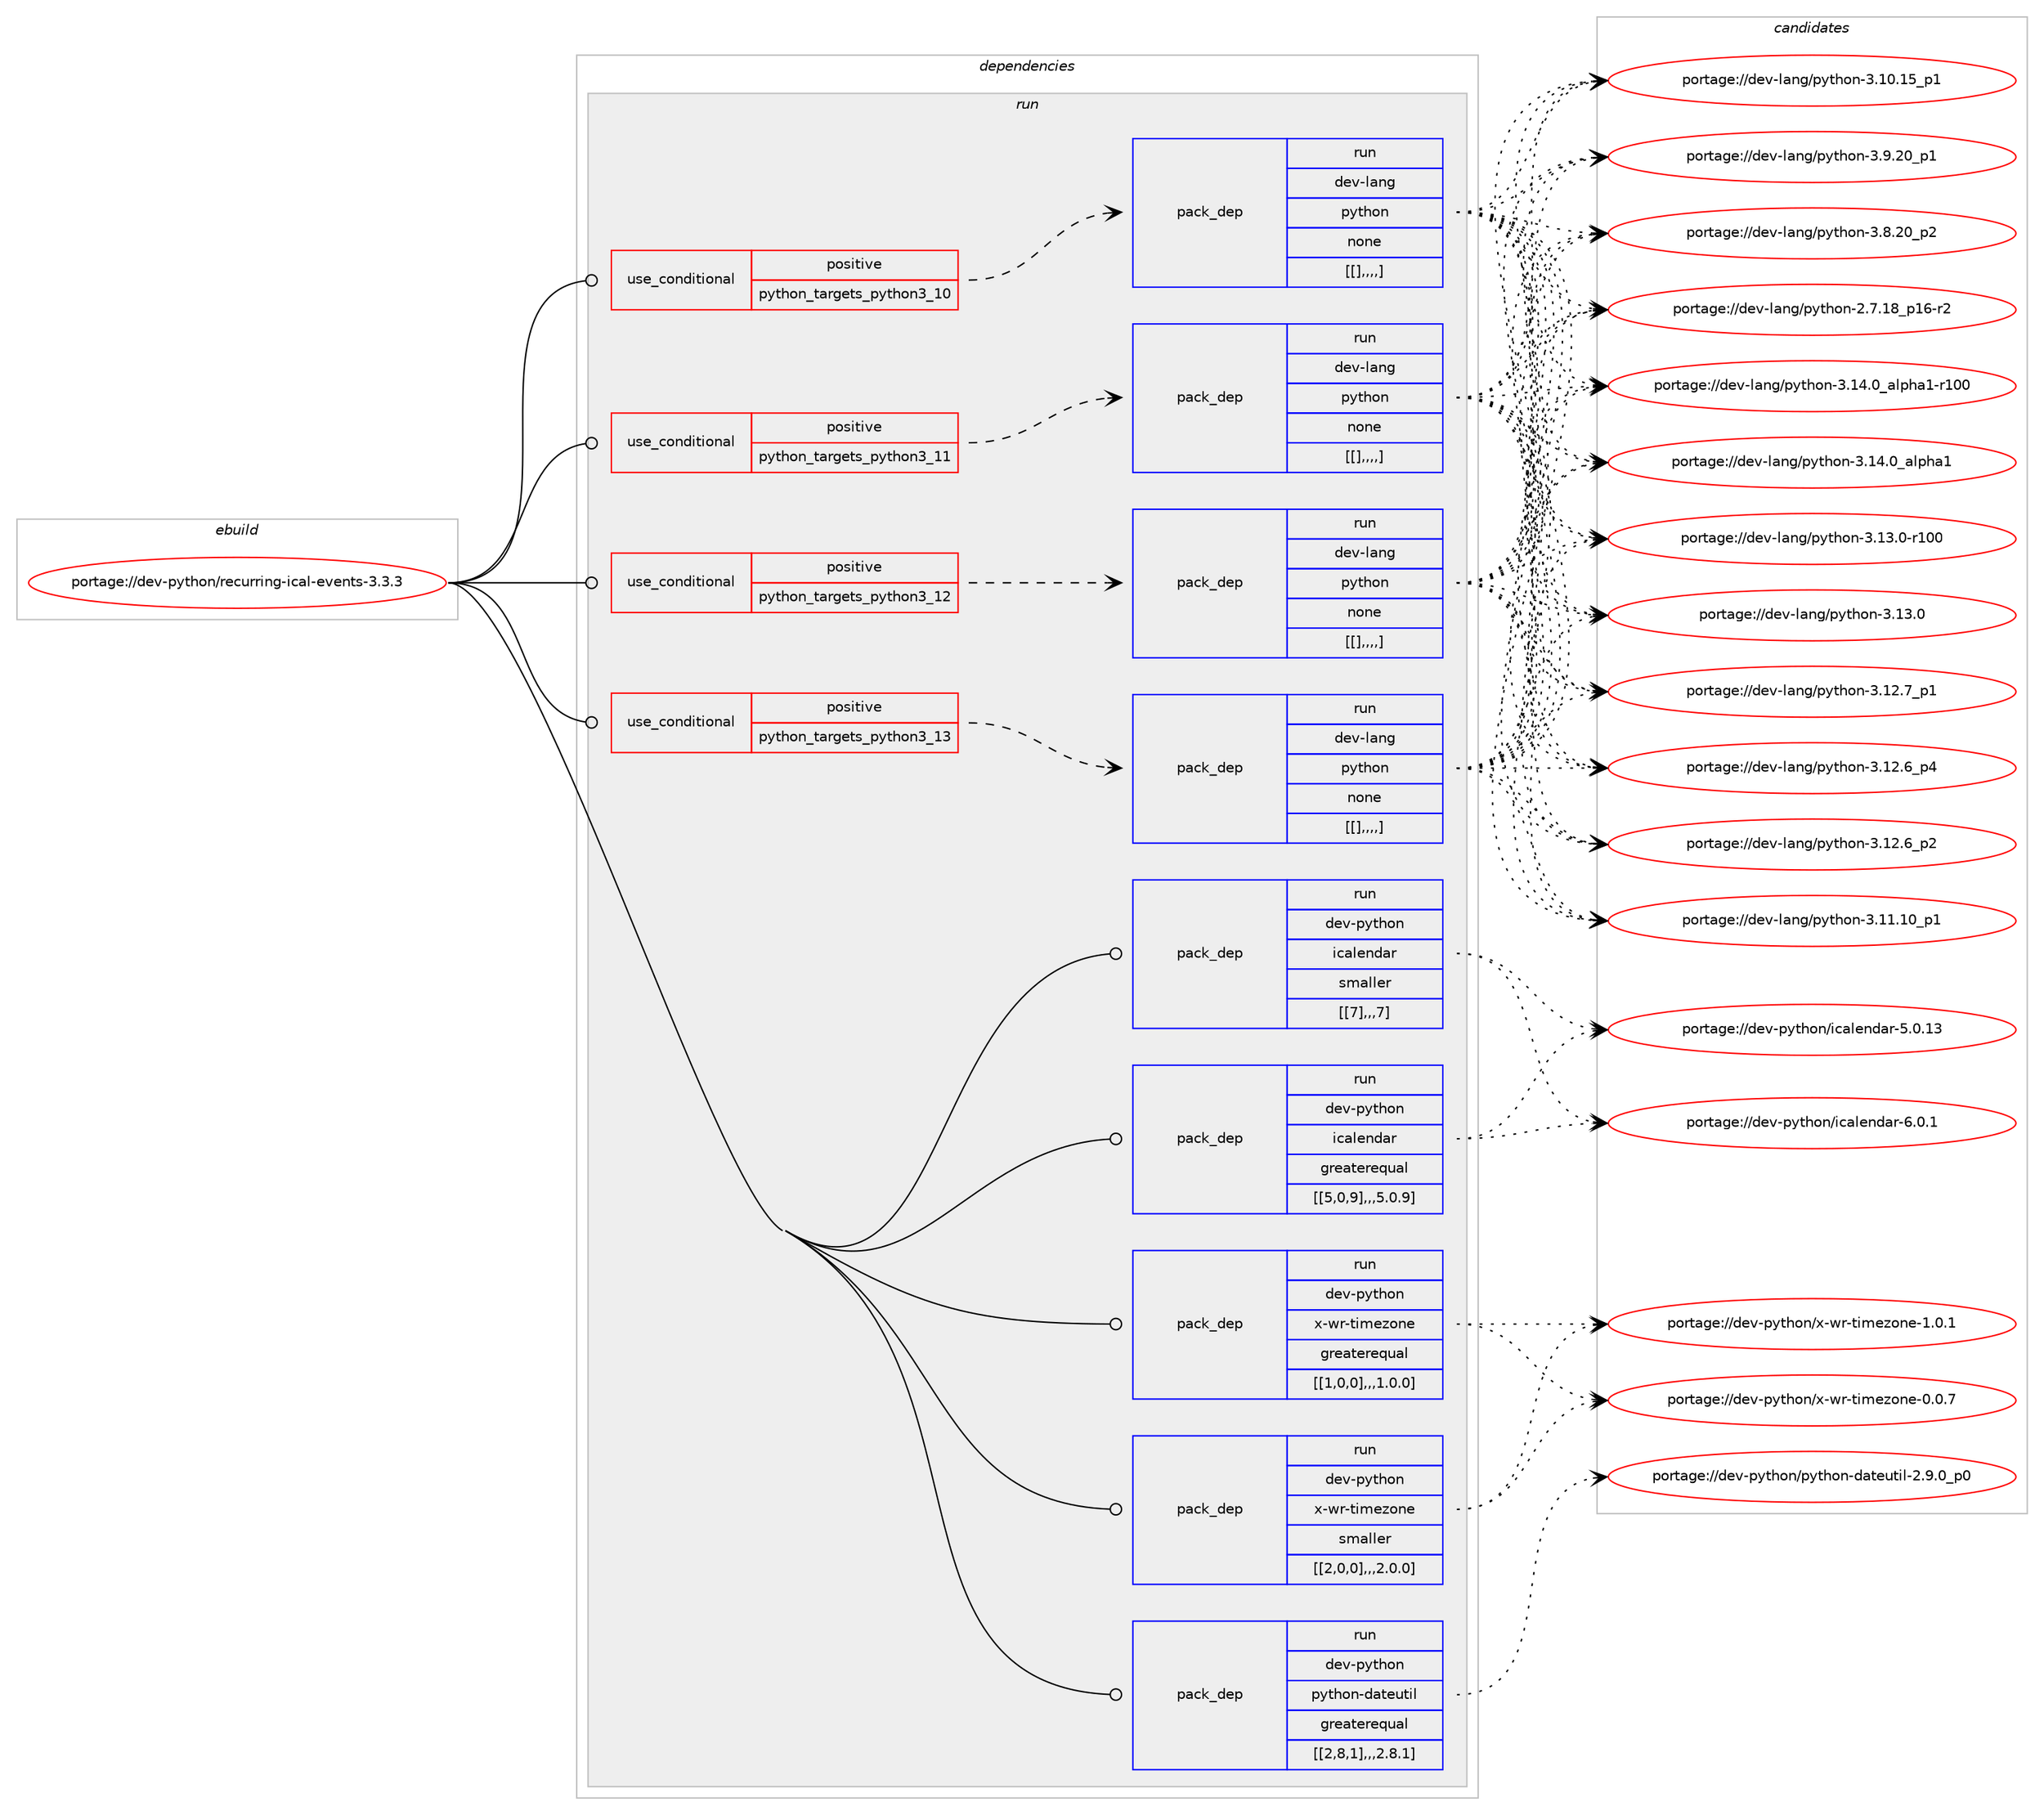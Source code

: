 digraph prolog {

# *************
# Graph options
# *************

newrank=true;
concentrate=true;
compound=true;
graph [rankdir=LR,fontname=Helvetica,fontsize=10,ranksep=1.5];#, ranksep=2.5, nodesep=0.2];
edge  [arrowhead=vee];
node  [fontname=Helvetica,fontsize=10];

# **********
# The ebuild
# **********

subgraph cluster_leftcol {
color=gray;
label=<<i>ebuild</i>>;
id [label="portage://dev-python/recurring-ical-events-3.3.3", color=red, width=4, href="../dev-python/recurring-ical-events-3.3.3.svg"];
}

# ****************
# The dependencies
# ****************

subgraph cluster_midcol {
color=gray;
label=<<i>dependencies</i>>;
subgraph cluster_compile {
fillcolor="#eeeeee";
style=filled;
label=<<i>compile</i>>;
}
subgraph cluster_compileandrun {
fillcolor="#eeeeee";
style=filled;
label=<<i>compile and run</i>>;
}
subgraph cluster_run {
fillcolor="#eeeeee";
style=filled;
label=<<i>run</i>>;
subgraph cond41588 {
dependency168307 [label=<<TABLE BORDER="0" CELLBORDER="1" CELLSPACING="0" CELLPADDING="4"><TR><TD ROWSPAN="3" CELLPADDING="10">use_conditional</TD></TR><TR><TD>positive</TD></TR><TR><TD>python_targets_python3_10</TD></TR></TABLE>>, shape=none, color=red];
subgraph pack125380 {
dependency168332 [label=<<TABLE BORDER="0" CELLBORDER="1" CELLSPACING="0" CELLPADDING="4" WIDTH="220"><TR><TD ROWSPAN="6" CELLPADDING="30">pack_dep</TD></TR><TR><TD WIDTH="110">run</TD></TR><TR><TD>dev-lang</TD></TR><TR><TD>python</TD></TR><TR><TD>none</TD></TR><TR><TD>[[],,,,]</TD></TR></TABLE>>, shape=none, color=blue];
}
dependency168307:e -> dependency168332:w [weight=20,style="dashed",arrowhead="vee"];
}
id:e -> dependency168307:w [weight=20,style="solid",arrowhead="odot"];
subgraph cond41620 {
dependency168371 [label=<<TABLE BORDER="0" CELLBORDER="1" CELLSPACING="0" CELLPADDING="4"><TR><TD ROWSPAN="3" CELLPADDING="10">use_conditional</TD></TR><TR><TD>positive</TD></TR><TR><TD>python_targets_python3_11</TD></TR></TABLE>>, shape=none, color=red];
subgraph pack125420 {
dependency168406 [label=<<TABLE BORDER="0" CELLBORDER="1" CELLSPACING="0" CELLPADDING="4" WIDTH="220"><TR><TD ROWSPAN="6" CELLPADDING="30">pack_dep</TD></TR><TR><TD WIDTH="110">run</TD></TR><TR><TD>dev-lang</TD></TR><TR><TD>python</TD></TR><TR><TD>none</TD></TR><TR><TD>[[],,,,]</TD></TR></TABLE>>, shape=none, color=blue];
}
dependency168371:e -> dependency168406:w [weight=20,style="dashed",arrowhead="vee"];
}
id:e -> dependency168371:w [weight=20,style="solid",arrowhead="odot"];
subgraph cond41677 {
dependency168533 [label=<<TABLE BORDER="0" CELLBORDER="1" CELLSPACING="0" CELLPADDING="4"><TR><TD ROWSPAN="3" CELLPADDING="10">use_conditional</TD></TR><TR><TD>positive</TD></TR><TR><TD>python_targets_python3_12</TD></TR></TABLE>>, shape=none, color=red];
subgraph pack125517 {
dependency168559 [label=<<TABLE BORDER="0" CELLBORDER="1" CELLSPACING="0" CELLPADDING="4" WIDTH="220"><TR><TD ROWSPAN="6" CELLPADDING="30">pack_dep</TD></TR><TR><TD WIDTH="110">run</TD></TR><TR><TD>dev-lang</TD></TR><TR><TD>python</TD></TR><TR><TD>none</TD></TR><TR><TD>[[],,,,]</TD></TR></TABLE>>, shape=none, color=blue];
}
dependency168533:e -> dependency168559:w [weight=20,style="dashed",arrowhead="vee"];
}
id:e -> dependency168533:w [weight=20,style="solid",arrowhead="odot"];
subgraph cond41717 {
dependency168665 [label=<<TABLE BORDER="0" CELLBORDER="1" CELLSPACING="0" CELLPADDING="4"><TR><TD ROWSPAN="3" CELLPADDING="10">use_conditional</TD></TR><TR><TD>positive</TD></TR><TR><TD>python_targets_python3_13</TD></TR></TABLE>>, shape=none, color=red];
subgraph pack125595 {
dependency168666 [label=<<TABLE BORDER="0" CELLBORDER="1" CELLSPACING="0" CELLPADDING="4" WIDTH="220"><TR><TD ROWSPAN="6" CELLPADDING="30">pack_dep</TD></TR><TR><TD WIDTH="110">run</TD></TR><TR><TD>dev-lang</TD></TR><TR><TD>python</TD></TR><TR><TD>none</TD></TR><TR><TD>[[],,,,]</TD></TR></TABLE>>, shape=none, color=blue];
}
dependency168665:e -> dependency168666:w [weight=20,style="dashed",arrowhead="vee"];
}
id:e -> dependency168665:w [weight=20,style="solid",arrowhead="odot"];
subgraph pack125599 {
dependency168720 [label=<<TABLE BORDER="0" CELLBORDER="1" CELLSPACING="0" CELLPADDING="4" WIDTH="220"><TR><TD ROWSPAN="6" CELLPADDING="30">pack_dep</TD></TR><TR><TD WIDTH="110">run</TD></TR><TR><TD>dev-python</TD></TR><TR><TD>icalendar</TD></TR><TR><TD>greaterequal</TD></TR><TR><TD>[[5,0,9],,,5.0.9]</TD></TR></TABLE>>, shape=none, color=blue];
}
id:e -> dependency168720:w [weight=20,style="solid",arrowhead="odot"];
subgraph pack125630 {
dependency168728 [label=<<TABLE BORDER="0" CELLBORDER="1" CELLSPACING="0" CELLPADDING="4" WIDTH="220"><TR><TD ROWSPAN="6" CELLPADDING="30">pack_dep</TD></TR><TR><TD WIDTH="110">run</TD></TR><TR><TD>dev-python</TD></TR><TR><TD>icalendar</TD></TR><TR><TD>smaller</TD></TR><TR><TD>[[7],,,7]</TD></TR></TABLE>>, shape=none, color=blue];
}
id:e -> dependency168728:w [weight=20,style="solid",arrowhead="odot"];
subgraph pack125632 {
dependency168731 [label=<<TABLE BORDER="0" CELLBORDER="1" CELLSPACING="0" CELLPADDING="4" WIDTH="220"><TR><TD ROWSPAN="6" CELLPADDING="30">pack_dep</TD></TR><TR><TD WIDTH="110">run</TD></TR><TR><TD>dev-python</TD></TR><TR><TD>python-dateutil</TD></TR><TR><TD>greaterequal</TD></TR><TR><TD>[[2,8,1],,,2.8.1]</TD></TR></TABLE>>, shape=none, color=blue];
}
id:e -> dependency168731:w [weight=20,style="solid",arrowhead="odot"];
subgraph pack125637 {
dependency168736 [label=<<TABLE BORDER="0" CELLBORDER="1" CELLSPACING="0" CELLPADDING="4" WIDTH="220"><TR><TD ROWSPAN="6" CELLPADDING="30">pack_dep</TD></TR><TR><TD WIDTH="110">run</TD></TR><TR><TD>dev-python</TD></TR><TR><TD>x-wr-timezone</TD></TR><TR><TD>greaterequal</TD></TR><TR><TD>[[1,0,0],,,1.0.0]</TD></TR></TABLE>>, shape=none, color=blue];
}
id:e -> dependency168736:w [weight=20,style="solid",arrowhead="odot"];
subgraph pack125649 {
dependency168774 [label=<<TABLE BORDER="0" CELLBORDER="1" CELLSPACING="0" CELLPADDING="4" WIDTH="220"><TR><TD ROWSPAN="6" CELLPADDING="30">pack_dep</TD></TR><TR><TD WIDTH="110">run</TD></TR><TR><TD>dev-python</TD></TR><TR><TD>x-wr-timezone</TD></TR><TR><TD>smaller</TD></TR><TR><TD>[[2,0,0],,,2.0.0]</TD></TR></TABLE>>, shape=none, color=blue];
}
id:e -> dependency168774:w [weight=20,style="solid",arrowhead="odot"];
}
}

# **************
# The candidates
# **************

subgraph cluster_choices {
rank=same;
color=gray;
label=<<i>candidates</i>>;

subgraph choice125176 {
color=black;
nodesep=1;
choice100101118451089711010347112121116104111110455146495246489597108112104974945114494848 [label="portage://dev-lang/python-3.14.0_alpha1-r100", color=red, width=4,href="../dev-lang/python-3.14.0_alpha1-r100.svg"];
choice1001011184510897110103471121211161041111104551464952464895971081121049749 [label="portage://dev-lang/python-3.14.0_alpha1", color=red, width=4,href="../dev-lang/python-3.14.0_alpha1.svg"];
choice1001011184510897110103471121211161041111104551464951464845114494848 [label="portage://dev-lang/python-3.13.0-r100", color=red, width=4,href="../dev-lang/python-3.13.0-r100.svg"];
choice10010111845108971101034711212111610411111045514649514648 [label="portage://dev-lang/python-3.13.0", color=red, width=4,href="../dev-lang/python-3.13.0.svg"];
choice100101118451089711010347112121116104111110455146495046559511249 [label="portage://dev-lang/python-3.12.7_p1", color=red, width=4,href="../dev-lang/python-3.12.7_p1.svg"];
choice100101118451089711010347112121116104111110455146495046549511252 [label="portage://dev-lang/python-3.12.6_p4", color=red, width=4,href="../dev-lang/python-3.12.6_p4.svg"];
choice100101118451089711010347112121116104111110455146495046549511250 [label="portage://dev-lang/python-3.12.6_p2", color=red, width=4,href="../dev-lang/python-3.12.6_p2.svg"];
choice10010111845108971101034711212111610411111045514649494649489511249 [label="portage://dev-lang/python-3.11.10_p1", color=red, width=4,href="../dev-lang/python-3.11.10_p1.svg"];
choice10010111845108971101034711212111610411111045514649484649539511249 [label="portage://dev-lang/python-3.10.15_p1", color=red, width=4,href="../dev-lang/python-3.10.15_p1.svg"];
choice100101118451089711010347112121116104111110455146574650489511249 [label="portage://dev-lang/python-3.9.20_p1", color=red, width=4,href="../dev-lang/python-3.9.20_p1.svg"];
choice100101118451089711010347112121116104111110455146564650489511250 [label="portage://dev-lang/python-3.8.20_p2", color=red, width=4,href="../dev-lang/python-3.8.20_p2.svg"];
choice100101118451089711010347112121116104111110455046554649569511249544511450 [label="portage://dev-lang/python-2.7.18_p16-r2", color=red, width=4,href="../dev-lang/python-2.7.18_p16-r2.svg"];
dependency168332:e -> choice100101118451089711010347112121116104111110455146495246489597108112104974945114494848:w [style=dotted,weight="100"];
dependency168332:e -> choice1001011184510897110103471121211161041111104551464952464895971081121049749:w [style=dotted,weight="100"];
dependency168332:e -> choice1001011184510897110103471121211161041111104551464951464845114494848:w [style=dotted,weight="100"];
dependency168332:e -> choice10010111845108971101034711212111610411111045514649514648:w [style=dotted,weight="100"];
dependency168332:e -> choice100101118451089711010347112121116104111110455146495046559511249:w [style=dotted,weight="100"];
dependency168332:e -> choice100101118451089711010347112121116104111110455146495046549511252:w [style=dotted,weight="100"];
dependency168332:e -> choice100101118451089711010347112121116104111110455146495046549511250:w [style=dotted,weight="100"];
dependency168332:e -> choice10010111845108971101034711212111610411111045514649494649489511249:w [style=dotted,weight="100"];
dependency168332:e -> choice10010111845108971101034711212111610411111045514649484649539511249:w [style=dotted,weight="100"];
dependency168332:e -> choice100101118451089711010347112121116104111110455146574650489511249:w [style=dotted,weight="100"];
dependency168332:e -> choice100101118451089711010347112121116104111110455146564650489511250:w [style=dotted,weight="100"];
dependency168332:e -> choice100101118451089711010347112121116104111110455046554649569511249544511450:w [style=dotted,weight="100"];
}
subgraph choice125181 {
color=black;
nodesep=1;
choice100101118451089711010347112121116104111110455146495246489597108112104974945114494848 [label="portage://dev-lang/python-3.14.0_alpha1-r100", color=red, width=4,href="../dev-lang/python-3.14.0_alpha1-r100.svg"];
choice1001011184510897110103471121211161041111104551464952464895971081121049749 [label="portage://dev-lang/python-3.14.0_alpha1", color=red, width=4,href="../dev-lang/python-3.14.0_alpha1.svg"];
choice1001011184510897110103471121211161041111104551464951464845114494848 [label="portage://dev-lang/python-3.13.0-r100", color=red, width=4,href="../dev-lang/python-3.13.0-r100.svg"];
choice10010111845108971101034711212111610411111045514649514648 [label="portage://dev-lang/python-3.13.0", color=red, width=4,href="../dev-lang/python-3.13.0.svg"];
choice100101118451089711010347112121116104111110455146495046559511249 [label="portage://dev-lang/python-3.12.7_p1", color=red, width=4,href="../dev-lang/python-3.12.7_p1.svg"];
choice100101118451089711010347112121116104111110455146495046549511252 [label="portage://dev-lang/python-3.12.6_p4", color=red, width=4,href="../dev-lang/python-3.12.6_p4.svg"];
choice100101118451089711010347112121116104111110455146495046549511250 [label="portage://dev-lang/python-3.12.6_p2", color=red, width=4,href="../dev-lang/python-3.12.6_p2.svg"];
choice10010111845108971101034711212111610411111045514649494649489511249 [label="portage://dev-lang/python-3.11.10_p1", color=red, width=4,href="../dev-lang/python-3.11.10_p1.svg"];
choice10010111845108971101034711212111610411111045514649484649539511249 [label="portage://dev-lang/python-3.10.15_p1", color=red, width=4,href="../dev-lang/python-3.10.15_p1.svg"];
choice100101118451089711010347112121116104111110455146574650489511249 [label="portage://dev-lang/python-3.9.20_p1", color=red, width=4,href="../dev-lang/python-3.9.20_p1.svg"];
choice100101118451089711010347112121116104111110455146564650489511250 [label="portage://dev-lang/python-3.8.20_p2", color=red, width=4,href="../dev-lang/python-3.8.20_p2.svg"];
choice100101118451089711010347112121116104111110455046554649569511249544511450 [label="portage://dev-lang/python-2.7.18_p16-r2", color=red, width=4,href="../dev-lang/python-2.7.18_p16-r2.svg"];
dependency168406:e -> choice100101118451089711010347112121116104111110455146495246489597108112104974945114494848:w [style=dotted,weight="100"];
dependency168406:e -> choice1001011184510897110103471121211161041111104551464952464895971081121049749:w [style=dotted,weight="100"];
dependency168406:e -> choice1001011184510897110103471121211161041111104551464951464845114494848:w [style=dotted,weight="100"];
dependency168406:e -> choice10010111845108971101034711212111610411111045514649514648:w [style=dotted,weight="100"];
dependency168406:e -> choice100101118451089711010347112121116104111110455146495046559511249:w [style=dotted,weight="100"];
dependency168406:e -> choice100101118451089711010347112121116104111110455146495046549511252:w [style=dotted,weight="100"];
dependency168406:e -> choice100101118451089711010347112121116104111110455146495046549511250:w [style=dotted,weight="100"];
dependency168406:e -> choice10010111845108971101034711212111610411111045514649494649489511249:w [style=dotted,weight="100"];
dependency168406:e -> choice10010111845108971101034711212111610411111045514649484649539511249:w [style=dotted,weight="100"];
dependency168406:e -> choice100101118451089711010347112121116104111110455146574650489511249:w [style=dotted,weight="100"];
dependency168406:e -> choice100101118451089711010347112121116104111110455146564650489511250:w [style=dotted,weight="100"];
dependency168406:e -> choice100101118451089711010347112121116104111110455046554649569511249544511450:w [style=dotted,weight="100"];
}
subgraph choice125188 {
color=black;
nodesep=1;
choice100101118451089711010347112121116104111110455146495246489597108112104974945114494848 [label="portage://dev-lang/python-3.14.0_alpha1-r100", color=red, width=4,href="../dev-lang/python-3.14.0_alpha1-r100.svg"];
choice1001011184510897110103471121211161041111104551464952464895971081121049749 [label="portage://dev-lang/python-3.14.0_alpha1", color=red, width=4,href="../dev-lang/python-3.14.0_alpha1.svg"];
choice1001011184510897110103471121211161041111104551464951464845114494848 [label="portage://dev-lang/python-3.13.0-r100", color=red, width=4,href="../dev-lang/python-3.13.0-r100.svg"];
choice10010111845108971101034711212111610411111045514649514648 [label="portage://dev-lang/python-3.13.0", color=red, width=4,href="../dev-lang/python-3.13.0.svg"];
choice100101118451089711010347112121116104111110455146495046559511249 [label="portage://dev-lang/python-3.12.7_p1", color=red, width=4,href="../dev-lang/python-3.12.7_p1.svg"];
choice100101118451089711010347112121116104111110455146495046549511252 [label="portage://dev-lang/python-3.12.6_p4", color=red, width=4,href="../dev-lang/python-3.12.6_p4.svg"];
choice100101118451089711010347112121116104111110455146495046549511250 [label="portage://dev-lang/python-3.12.6_p2", color=red, width=4,href="../dev-lang/python-3.12.6_p2.svg"];
choice10010111845108971101034711212111610411111045514649494649489511249 [label="portage://dev-lang/python-3.11.10_p1", color=red, width=4,href="../dev-lang/python-3.11.10_p1.svg"];
choice10010111845108971101034711212111610411111045514649484649539511249 [label="portage://dev-lang/python-3.10.15_p1", color=red, width=4,href="../dev-lang/python-3.10.15_p1.svg"];
choice100101118451089711010347112121116104111110455146574650489511249 [label="portage://dev-lang/python-3.9.20_p1", color=red, width=4,href="../dev-lang/python-3.9.20_p1.svg"];
choice100101118451089711010347112121116104111110455146564650489511250 [label="portage://dev-lang/python-3.8.20_p2", color=red, width=4,href="../dev-lang/python-3.8.20_p2.svg"];
choice100101118451089711010347112121116104111110455046554649569511249544511450 [label="portage://dev-lang/python-2.7.18_p16-r2", color=red, width=4,href="../dev-lang/python-2.7.18_p16-r2.svg"];
dependency168559:e -> choice100101118451089711010347112121116104111110455146495246489597108112104974945114494848:w [style=dotted,weight="100"];
dependency168559:e -> choice1001011184510897110103471121211161041111104551464952464895971081121049749:w [style=dotted,weight="100"];
dependency168559:e -> choice1001011184510897110103471121211161041111104551464951464845114494848:w [style=dotted,weight="100"];
dependency168559:e -> choice10010111845108971101034711212111610411111045514649514648:w [style=dotted,weight="100"];
dependency168559:e -> choice100101118451089711010347112121116104111110455146495046559511249:w [style=dotted,weight="100"];
dependency168559:e -> choice100101118451089711010347112121116104111110455146495046549511252:w [style=dotted,weight="100"];
dependency168559:e -> choice100101118451089711010347112121116104111110455146495046549511250:w [style=dotted,weight="100"];
dependency168559:e -> choice10010111845108971101034711212111610411111045514649494649489511249:w [style=dotted,weight="100"];
dependency168559:e -> choice10010111845108971101034711212111610411111045514649484649539511249:w [style=dotted,weight="100"];
dependency168559:e -> choice100101118451089711010347112121116104111110455146574650489511249:w [style=dotted,weight="100"];
dependency168559:e -> choice100101118451089711010347112121116104111110455146564650489511250:w [style=dotted,weight="100"];
dependency168559:e -> choice100101118451089711010347112121116104111110455046554649569511249544511450:w [style=dotted,weight="100"];
}
subgraph choice125197 {
color=black;
nodesep=1;
choice100101118451089711010347112121116104111110455146495246489597108112104974945114494848 [label="portage://dev-lang/python-3.14.0_alpha1-r100", color=red, width=4,href="../dev-lang/python-3.14.0_alpha1-r100.svg"];
choice1001011184510897110103471121211161041111104551464952464895971081121049749 [label="portage://dev-lang/python-3.14.0_alpha1", color=red, width=4,href="../dev-lang/python-3.14.0_alpha1.svg"];
choice1001011184510897110103471121211161041111104551464951464845114494848 [label="portage://dev-lang/python-3.13.0-r100", color=red, width=4,href="../dev-lang/python-3.13.0-r100.svg"];
choice10010111845108971101034711212111610411111045514649514648 [label="portage://dev-lang/python-3.13.0", color=red, width=4,href="../dev-lang/python-3.13.0.svg"];
choice100101118451089711010347112121116104111110455146495046559511249 [label="portage://dev-lang/python-3.12.7_p1", color=red, width=4,href="../dev-lang/python-3.12.7_p1.svg"];
choice100101118451089711010347112121116104111110455146495046549511252 [label="portage://dev-lang/python-3.12.6_p4", color=red, width=4,href="../dev-lang/python-3.12.6_p4.svg"];
choice100101118451089711010347112121116104111110455146495046549511250 [label="portage://dev-lang/python-3.12.6_p2", color=red, width=4,href="../dev-lang/python-3.12.6_p2.svg"];
choice10010111845108971101034711212111610411111045514649494649489511249 [label="portage://dev-lang/python-3.11.10_p1", color=red, width=4,href="../dev-lang/python-3.11.10_p1.svg"];
choice10010111845108971101034711212111610411111045514649484649539511249 [label="portage://dev-lang/python-3.10.15_p1", color=red, width=4,href="../dev-lang/python-3.10.15_p1.svg"];
choice100101118451089711010347112121116104111110455146574650489511249 [label="portage://dev-lang/python-3.9.20_p1", color=red, width=4,href="../dev-lang/python-3.9.20_p1.svg"];
choice100101118451089711010347112121116104111110455146564650489511250 [label="portage://dev-lang/python-3.8.20_p2", color=red, width=4,href="../dev-lang/python-3.8.20_p2.svg"];
choice100101118451089711010347112121116104111110455046554649569511249544511450 [label="portage://dev-lang/python-2.7.18_p16-r2", color=red, width=4,href="../dev-lang/python-2.7.18_p16-r2.svg"];
dependency168666:e -> choice100101118451089711010347112121116104111110455146495246489597108112104974945114494848:w [style=dotted,weight="100"];
dependency168666:e -> choice1001011184510897110103471121211161041111104551464952464895971081121049749:w [style=dotted,weight="100"];
dependency168666:e -> choice1001011184510897110103471121211161041111104551464951464845114494848:w [style=dotted,weight="100"];
dependency168666:e -> choice10010111845108971101034711212111610411111045514649514648:w [style=dotted,weight="100"];
dependency168666:e -> choice100101118451089711010347112121116104111110455146495046559511249:w [style=dotted,weight="100"];
dependency168666:e -> choice100101118451089711010347112121116104111110455146495046549511252:w [style=dotted,weight="100"];
dependency168666:e -> choice100101118451089711010347112121116104111110455146495046549511250:w [style=dotted,weight="100"];
dependency168666:e -> choice10010111845108971101034711212111610411111045514649494649489511249:w [style=dotted,weight="100"];
dependency168666:e -> choice10010111845108971101034711212111610411111045514649484649539511249:w [style=dotted,weight="100"];
dependency168666:e -> choice100101118451089711010347112121116104111110455146574650489511249:w [style=dotted,weight="100"];
dependency168666:e -> choice100101118451089711010347112121116104111110455146564650489511250:w [style=dotted,weight="100"];
dependency168666:e -> choice100101118451089711010347112121116104111110455046554649569511249544511450:w [style=dotted,weight="100"];
}
subgraph choice125219 {
color=black;
nodesep=1;
choice1001011184511212111610411111047105999710810111010097114455446484649 [label="portage://dev-python/icalendar-6.0.1", color=red, width=4,href="../dev-python/icalendar-6.0.1.svg"];
choice100101118451121211161041111104710599971081011101009711445534648464951 [label="portage://dev-python/icalendar-5.0.13", color=red, width=4,href="../dev-python/icalendar-5.0.13.svg"];
dependency168720:e -> choice1001011184511212111610411111047105999710810111010097114455446484649:w [style=dotted,weight="100"];
dependency168720:e -> choice100101118451121211161041111104710599971081011101009711445534648464951:w [style=dotted,weight="100"];
}
subgraph choice125245 {
color=black;
nodesep=1;
choice1001011184511212111610411111047105999710810111010097114455446484649 [label="portage://dev-python/icalendar-6.0.1", color=red, width=4,href="../dev-python/icalendar-6.0.1.svg"];
choice100101118451121211161041111104710599971081011101009711445534648464951 [label="portage://dev-python/icalendar-5.0.13", color=red, width=4,href="../dev-python/icalendar-5.0.13.svg"];
dependency168728:e -> choice1001011184511212111610411111047105999710810111010097114455446484649:w [style=dotted,weight="100"];
dependency168728:e -> choice100101118451121211161041111104710599971081011101009711445534648464951:w [style=dotted,weight="100"];
}
subgraph choice125247 {
color=black;
nodesep=1;
choice100101118451121211161041111104711212111610411111045100971161011171161051084550465746489511248 [label="portage://dev-python/python-dateutil-2.9.0_p0", color=red, width=4,href="../dev-python/python-dateutil-2.9.0_p0.svg"];
dependency168731:e -> choice100101118451121211161041111104711212111610411111045100971161011171161051084550465746489511248:w [style=dotted,weight="100"];
}
subgraph choice125249 {
color=black;
nodesep=1;
choice10010111845112121116104111110471204511911445116105109101122111110101454946484649 [label="portage://dev-python/x-wr-timezone-1.0.1", color=red, width=4,href="../dev-python/x-wr-timezone-1.0.1.svg"];
choice10010111845112121116104111110471204511911445116105109101122111110101454846484655 [label="portage://dev-python/x-wr-timezone-0.0.7", color=red, width=4,href="../dev-python/x-wr-timezone-0.0.7.svg"];
dependency168736:e -> choice10010111845112121116104111110471204511911445116105109101122111110101454946484649:w [style=dotted,weight="100"];
dependency168736:e -> choice10010111845112121116104111110471204511911445116105109101122111110101454846484655:w [style=dotted,weight="100"];
}
subgraph choice125251 {
color=black;
nodesep=1;
choice10010111845112121116104111110471204511911445116105109101122111110101454946484649 [label="portage://dev-python/x-wr-timezone-1.0.1", color=red, width=4,href="../dev-python/x-wr-timezone-1.0.1.svg"];
choice10010111845112121116104111110471204511911445116105109101122111110101454846484655 [label="portage://dev-python/x-wr-timezone-0.0.7", color=red, width=4,href="../dev-python/x-wr-timezone-0.0.7.svg"];
dependency168774:e -> choice10010111845112121116104111110471204511911445116105109101122111110101454946484649:w [style=dotted,weight="100"];
dependency168774:e -> choice10010111845112121116104111110471204511911445116105109101122111110101454846484655:w [style=dotted,weight="100"];
}
}

}
